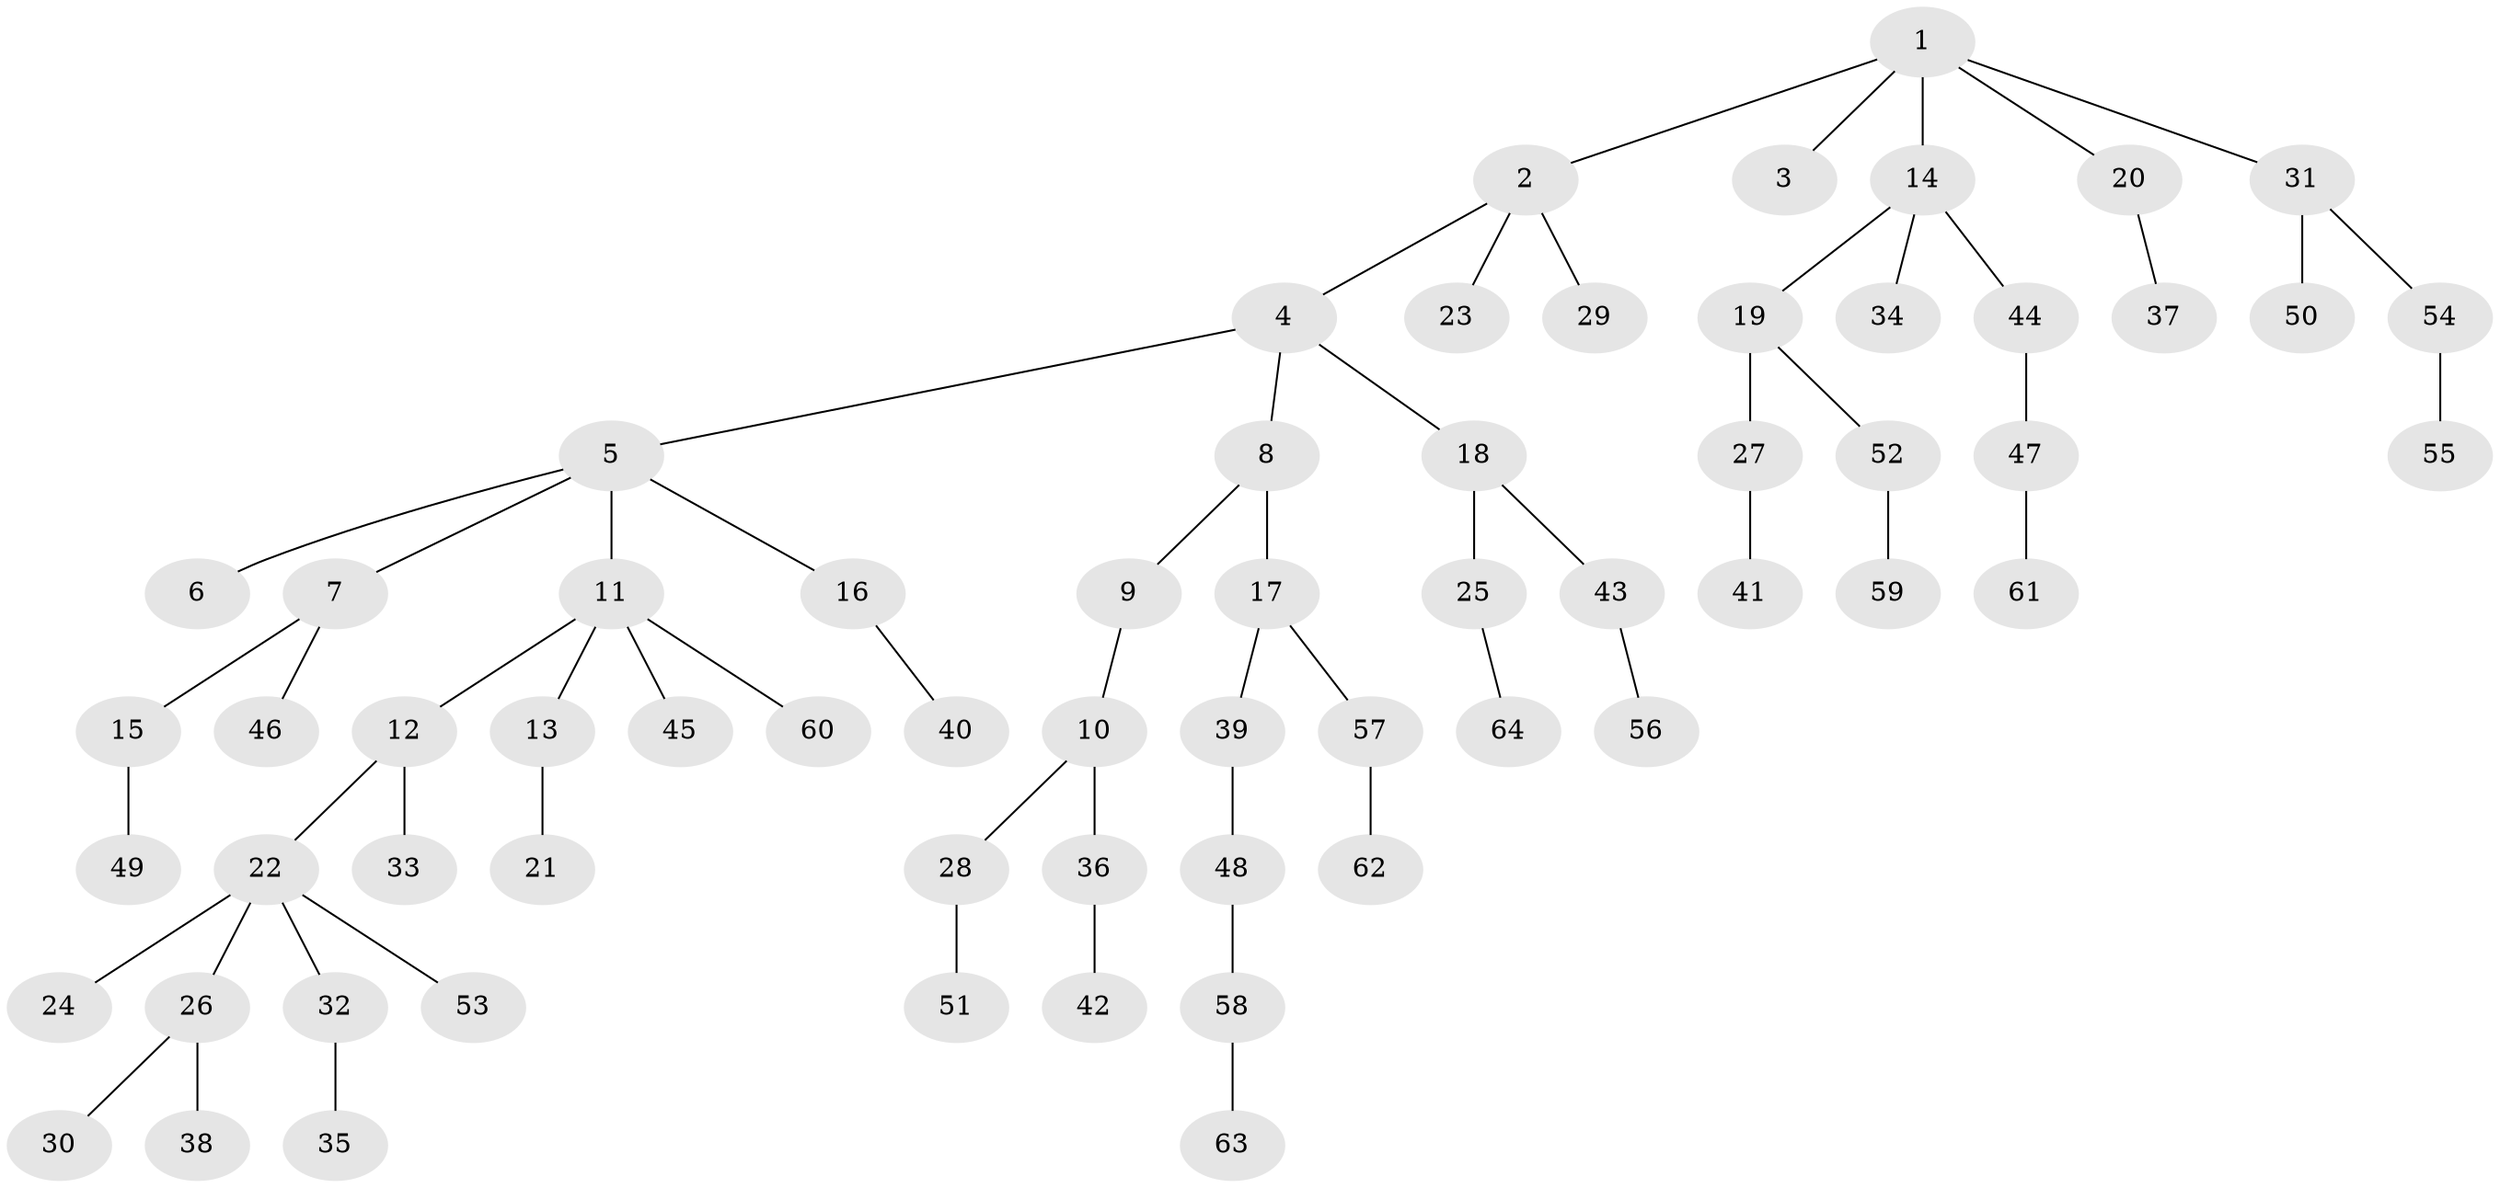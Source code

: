 // Generated by graph-tools (version 1.1) at 2025/02/03/09/25 03:02:26]
// undirected, 64 vertices, 63 edges
graph export_dot {
graph [start="1"]
  node [color=gray90,style=filled];
  1;
  2;
  3;
  4;
  5;
  6;
  7;
  8;
  9;
  10;
  11;
  12;
  13;
  14;
  15;
  16;
  17;
  18;
  19;
  20;
  21;
  22;
  23;
  24;
  25;
  26;
  27;
  28;
  29;
  30;
  31;
  32;
  33;
  34;
  35;
  36;
  37;
  38;
  39;
  40;
  41;
  42;
  43;
  44;
  45;
  46;
  47;
  48;
  49;
  50;
  51;
  52;
  53;
  54;
  55;
  56;
  57;
  58;
  59;
  60;
  61;
  62;
  63;
  64;
  1 -- 2;
  1 -- 3;
  1 -- 14;
  1 -- 20;
  1 -- 31;
  2 -- 4;
  2 -- 23;
  2 -- 29;
  4 -- 5;
  4 -- 8;
  4 -- 18;
  5 -- 6;
  5 -- 7;
  5 -- 11;
  5 -- 16;
  7 -- 15;
  7 -- 46;
  8 -- 9;
  8 -- 17;
  9 -- 10;
  10 -- 28;
  10 -- 36;
  11 -- 12;
  11 -- 13;
  11 -- 45;
  11 -- 60;
  12 -- 22;
  12 -- 33;
  13 -- 21;
  14 -- 19;
  14 -- 34;
  14 -- 44;
  15 -- 49;
  16 -- 40;
  17 -- 39;
  17 -- 57;
  18 -- 25;
  18 -- 43;
  19 -- 27;
  19 -- 52;
  20 -- 37;
  22 -- 24;
  22 -- 26;
  22 -- 32;
  22 -- 53;
  25 -- 64;
  26 -- 30;
  26 -- 38;
  27 -- 41;
  28 -- 51;
  31 -- 50;
  31 -- 54;
  32 -- 35;
  36 -- 42;
  39 -- 48;
  43 -- 56;
  44 -- 47;
  47 -- 61;
  48 -- 58;
  52 -- 59;
  54 -- 55;
  57 -- 62;
  58 -- 63;
}
